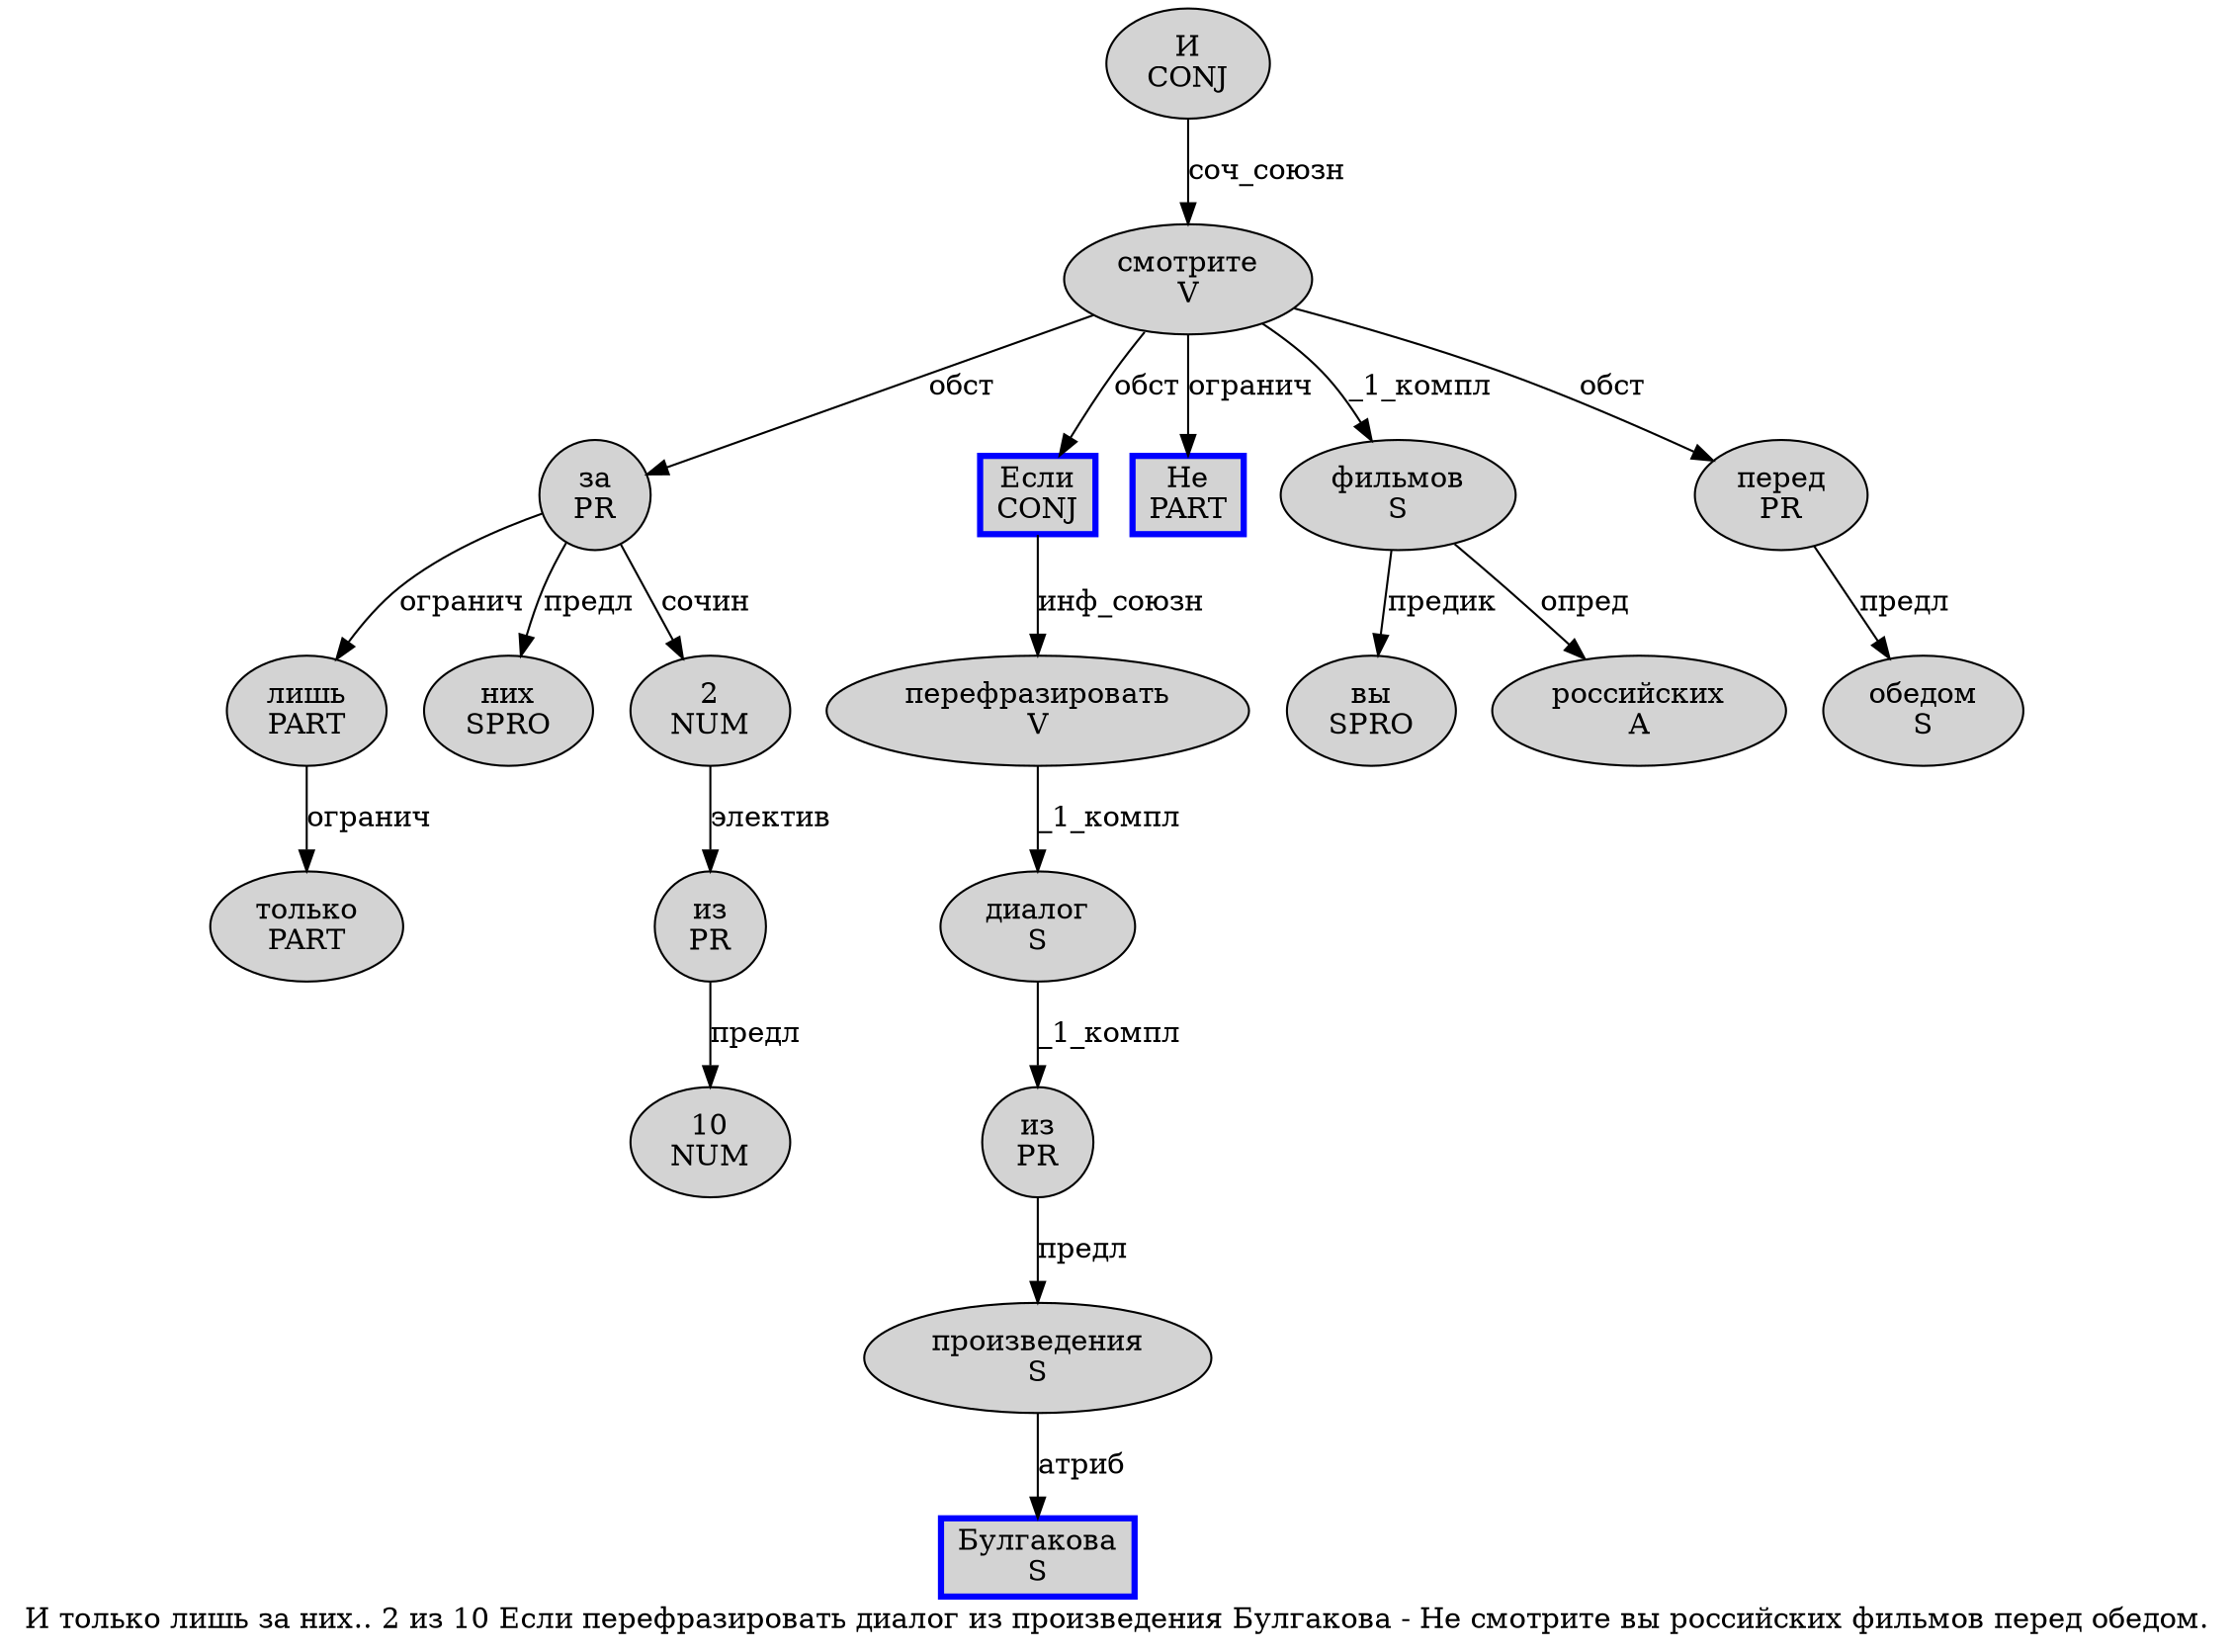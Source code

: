 digraph SENTENCE_3463 {
	graph [label="И только лишь за них.. 2 из 10 Если перефразировать диалог из произведения Булгакова - Не смотрите вы российских фильмов перед обедом."]
	node [style=filled]
		0 [label="И
CONJ" color="" fillcolor=lightgray penwidth=1 shape=ellipse]
		1 [label="только
PART" color="" fillcolor=lightgray penwidth=1 shape=ellipse]
		2 [label="лишь
PART" color="" fillcolor=lightgray penwidth=1 shape=ellipse]
		3 [label="за
PR" color="" fillcolor=lightgray penwidth=1 shape=ellipse]
		4 [label="них
SPRO" color="" fillcolor=lightgray penwidth=1 shape=ellipse]
		6 [label="2
NUM" color="" fillcolor=lightgray penwidth=1 shape=ellipse]
		7 [label="из
PR" color="" fillcolor=lightgray penwidth=1 shape=ellipse]
		8 [label="10
NUM" color="" fillcolor=lightgray penwidth=1 shape=ellipse]
		9 [label="Если
CONJ" color=blue fillcolor=lightgray penwidth=3 shape=box]
		10 [label="перефразировать
V" color="" fillcolor=lightgray penwidth=1 shape=ellipse]
		11 [label="диалог
S" color="" fillcolor=lightgray penwidth=1 shape=ellipse]
		12 [label="из
PR" color="" fillcolor=lightgray penwidth=1 shape=ellipse]
		13 [label="произведения
S" color="" fillcolor=lightgray penwidth=1 shape=ellipse]
		14 [label="Булгакова
S" color=blue fillcolor=lightgray penwidth=3 shape=box]
		16 [label="Не
PART" color=blue fillcolor=lightgray penwidth=3 shape=box]
		17 [label="смотрите
V" color="" fillcolor=lightgray penwidth=1 shape=ellipse]
		18 [label="вы
SPRO" color="" fillcolor=lightgray penwidth=1 shape=ellipse]
		19 [label="российских
A" color="" fillcolor=lightgray penwidth=1 shape=ellipse]
		20 [label="фильмов
S" color="" fillcolor=lightgray penwidth=1 shape=ellipse]
		21 [label="перед
PR" color="" fillcolor=lightgray penwidth=1 shape=ellipse]
		22 [label="обедом
S" color="" fillcolor=lightgray penwidth=1 shape=ellipse]
			12 -> 13 [label="предл"]
			11 -> 12 [label="_1_компл"]
			3 -> 2 [label="огранич"]
			3 -> 4 [label="предл"]
			3 -> 6 [label="сочин"]
			7 -> 8 [label="предл"]
			17 -> 3 [label="обст"]
			17 -> 9 [label="обст"]
			17 -> 16 [label="огранич"]
			17 -> 20 [label="_1_компл"]
			17 -> 21 [label="обст"]
			2 -> 1 [label="огранич"]
			21 -> 22 [label="предл"]
			10 -> 11 [label="_1_компл"]
			13 -> 14 [label="атриб"]
			0 -> 17 [label="соч_союзн"]
			9 -> 10 [label="инф_союзн"]
			20 -> 18 [label="предик"]
			20 -> 19 [label="опред"]
			6 -> 7 [label="электив"]
}